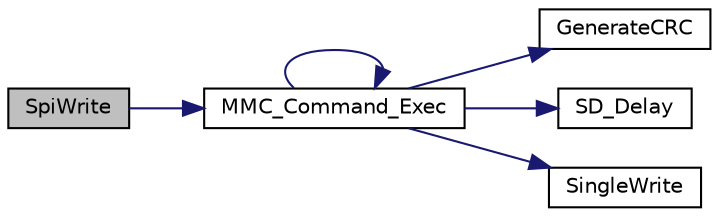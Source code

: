digraph "SpiWrite"
{
 // LATEX_PDF_SIZE
  edge [fontname="Helvetica",fontsize="10",labelfontname="Helvetica",labelfontsize="10"];
  node [fontname="Helvetica",fontsize="10",shape=record];
  rankdir="LR";
  Node1 [label="SpiWrite",height=0.2,width=0.4,color="black", fillcolor="grey75", style="filled", fontcolor="black",tooltip="This function is used to store data into SD card."];
  Node1 -> Node2 [color="midnightblue",fontsize="10",style="solid",fontname="Helvetica"];
  Node2 [label="MMC_Command_Exec",height=0.2,width=0.4,color="black", fillcolor="white", style="filled",URL="$d3/df3/group___n_a_n_o100___s_d_c_a_r_d___e_x_p_o_r_t_e_d___f_u_n_c_t_i_o_n_s.html#gac0eaa114dec5e09d4ffdd779d79ef8c8",tooltip="This function is used to Send SDCARD CMD and Receive Response."];
  Node2 -> Node3 [color="midnightblue",fontsize="10",style="solid",fontname="Helvetica"];
  Node3 [label="GenerateCRC",height=0.2,width=0.4,color="black", fillcolor="white", style="filled",URL="$d3/df3/group___n_a_n_o100___s_d_c_a_r_d___e_x_p_o_r_t_e_d___f_u_n_c_t_i_o_n_s.html#gab9b1d88d440613e7224796037df54d75",tooltip="This function is used to generate CRC value."];
  Node2 -> Node2 [color="midnightblue",fontsize="10",style="solid",fontname="Helvetica"];
  Node2 -> Node4 [color="midnightblue",fontsize="10",style="solid",fontname="Helvetica"];
  Node4 [label="SD_Delay",height=0.2,width=0.4,color="black", fillcolor="white", style="filled",URL="$d3/df3/group___n_a_n_o100___s_d_c_a_r_d___e_x_p_o_r_t_e_d___f_u_n_c_t_i_o_n_s.html#ga69fc79b4573856c7e42176b6526518c8",tooltip="Delay function."];
  Node2 -> Node5 [color="midnightblue",fontsize="10",style="solid",fontname="Helvetica"];
  Node5 [label="SingleWrite",height=0.2,width=0.4,color="black", fillcolor="white", style="filled",URL="$d3/df3/group___n_a_n_o100___s_d_c_a_r_d___e_x_p_o_r_t_e_d___f_u_n_c_t_i_o_n_s.html#ga180c667457677f791a92540b12de7473",tooltip="This function is used to send data though SPI to general clock for SDCARD operation."];
}
